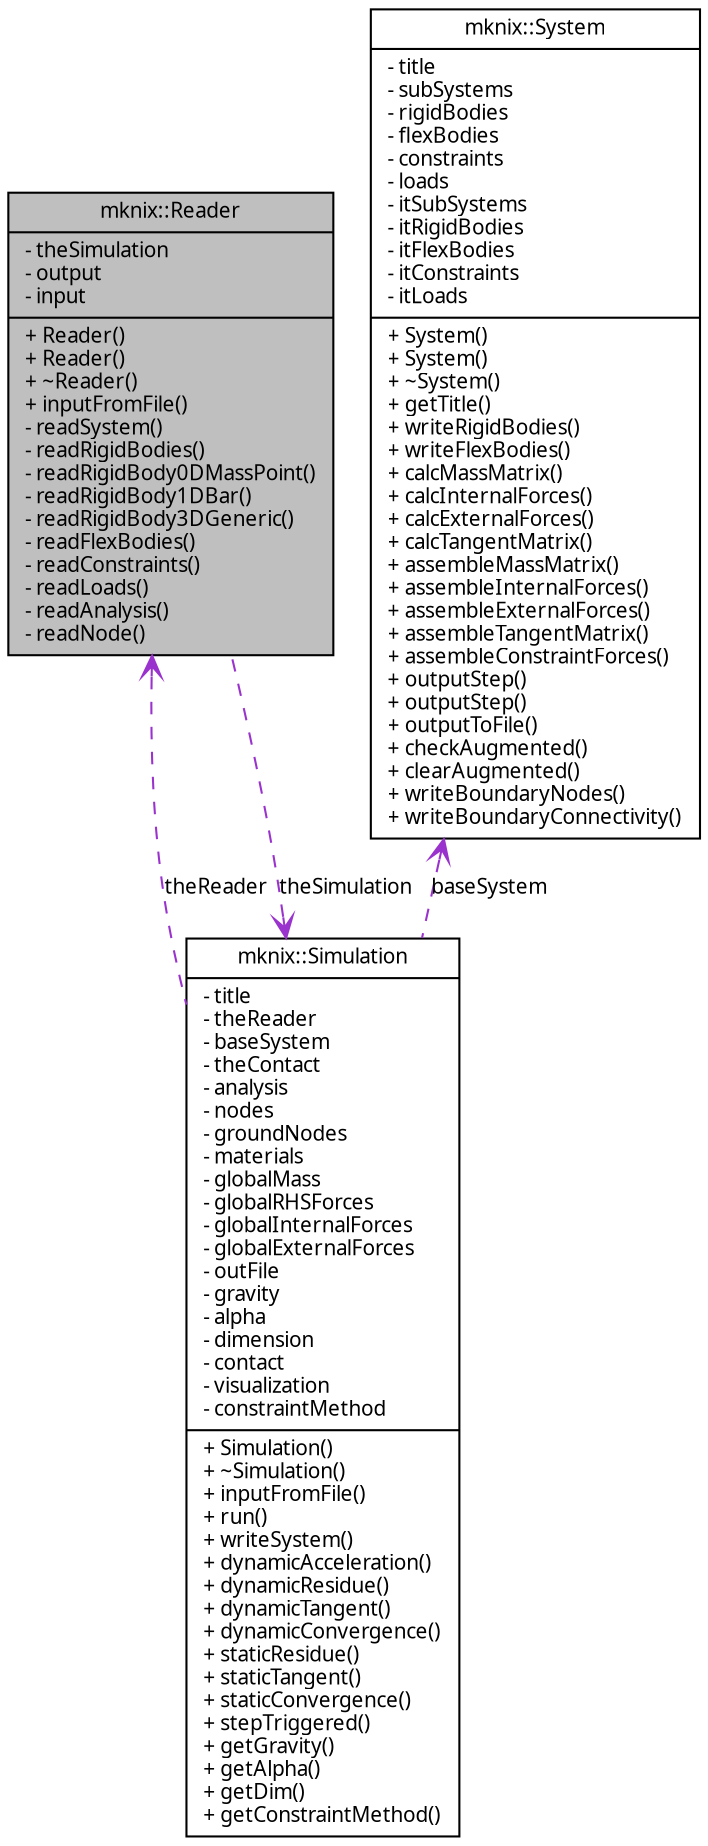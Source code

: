 digraph G
{
  edge [fontname="FreeSans.ttf",fontsize=10,labelfontname="FreeSans.ttf",labelfontsize=10];
  node [fontname="FreeSans.ttf",fontsize=10,shape=record];
  Node1 [label="{mknix::Reader\n|- theSimulation\l- output\l- input\l|+ Reader()\l+ Reader()\l+ ~Reader()\l+ inputFromFile()\l- readSystem()\l- readRigidBodies()\l- readRigidBody0DMassPoint()\l- readRigidBody1DBar()\l- readRigidBody3DGeneric()\l- readFlexBodies()\l- readConstraints()\l- readLoads()\l- readAnalysis()\l- readNode()\l}",height=0.2,width=0.4,color="black", fillcolor="grey75", style="filled" fontcolor="black"];
  Node2 -> Node1 [dir=back,color="darkorchid3",fontsize=10,style="dashed",label="theSimulation",arrowtail="open"];
  Node2 [label="{mknix::Simulation\n|- title\l- theReader\l- baseSystem\l- theContact\l- analysis\l- nodes\l- groundNodes\l- materials\l- globalMass\l- globalRHSForces\l- globalInternalForces\l- globalExternalForces\l- outFile\l- gravity\l- alpha\l- dimension\l- contact\l- visualization\l- constraintMethod\l|+ Simulation()\l+ ~Simulation()\l+ inputFromFile()\l+ run()\l+ writeSystem()\l+ dynamicAcceleration()\l+ dynamicResidue()\l+ dynamicTangent()\l+ dynamicConvergence()\l+ staticResidue()\l+ staticTangent()\l+ staticConvergence()\l+ stepTriggered()\l+ getGravity()\l+ getAlpha()\l+ getDim()\l+ getConstraintMethod()\l}",height=0.2,width=0.4,color="black", fillcolor="white", style="filled",URL="$classmknix_1_1Simulation.html"];
  Node1 -> Node2 [dir=back,color="darkorchid3",fontsize=10,style="dashed",label="theReader",arrowtail="open"];
  Node3 -> Node2 [dir=back,color="darkorchid3",fontsize=10,style="dashed",label="baseSystem",arrowtail="open"];
  Node3 [label="{mknix::System\n|- title\l- subSystems\l- rigidBodies\l- flexBodies\l- constraints\l- loads\l- itSubSystems\l- itRigidBodies\l- itFlexBodies\l- itConstraints\l- itLoads\l|+ System()\l+ System()\l+ ~System()\l+ getTitle()\l+ writeRigidBodies()\l+ writeFlexBodies()\l+ calcMassMatrix()\l+ calcInternalForces()\l+ calcExternalForces()\l+ calcTangentMatrix()\l+ assembleMassMatrix()\l+ assembleInternalForces()\l+ assembleExternalForces()\l+ assembleTangentMatrix()\l+ assembleConstraintForces()\l+ outputStep()\l+ outputStep()\l+ outputToFile()\l+ checkAugmented()\l+ clearAugmented()\l+ writeBoundaryNodes()\l+ writeBoundaryConnectivity()\l}",height=0.2,width=0.4,color="black", fillcolor="white", style="filled",URL="$classmknix_1_1System.html"];
}
